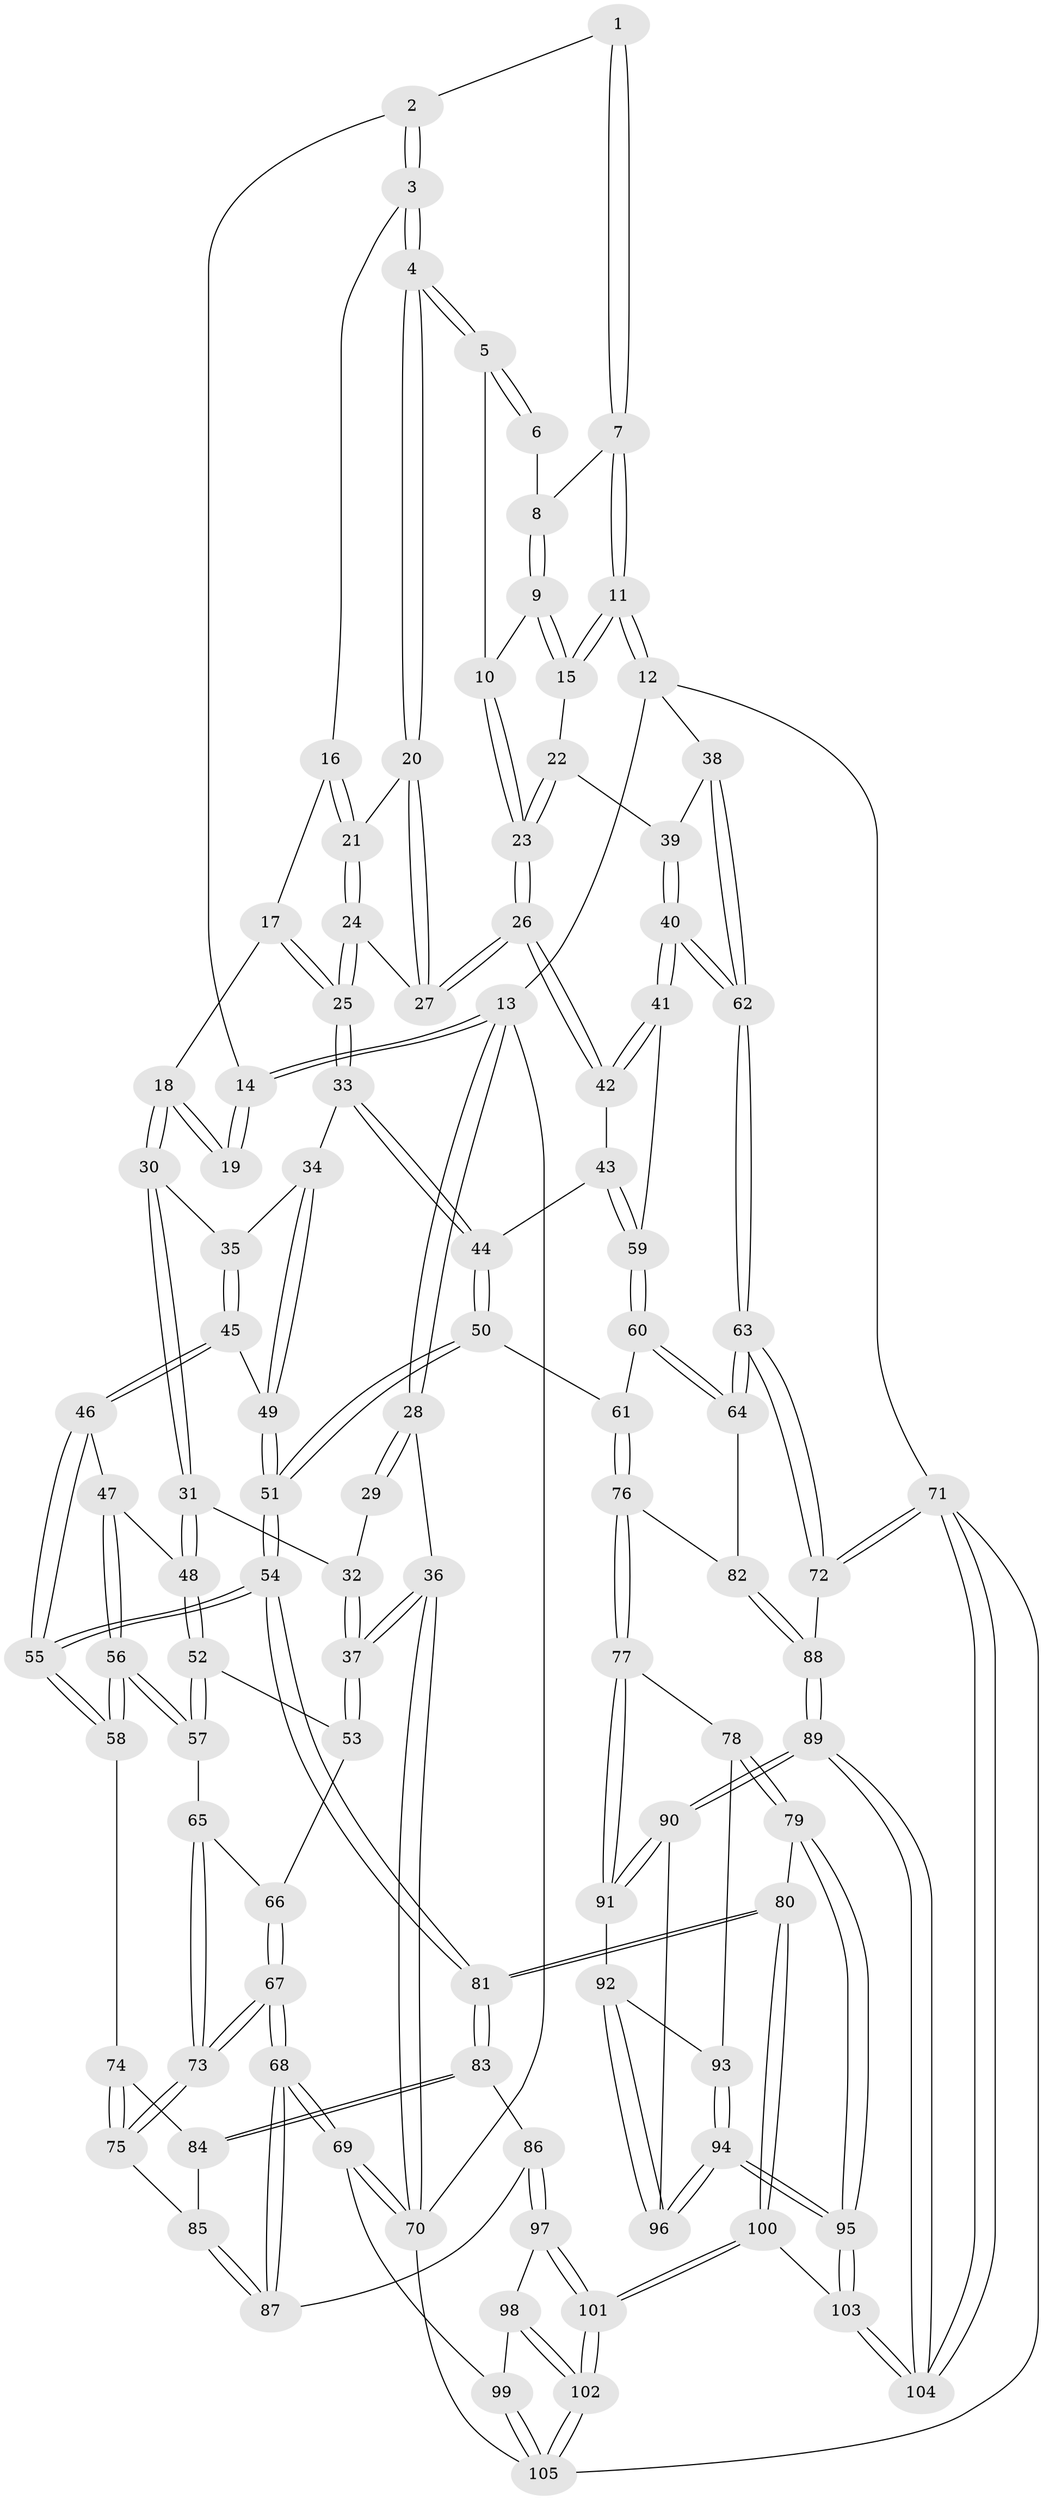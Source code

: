 // Generated by graph-tools (version 1.1) at 2025/38/03/09/25 02:38:33]
// undirected, 105 vertices, 259 edges
graph export_dot {
graph [start="1"]
  node [color=gray90,style=filled];
  1 [pos="+0.7992068479895735+0"];
  2 [pos="+0.5030869828348635+0"];
  3 [pos="+0.6294770618302937+0.03802847448897226"];
  4 [pos="+0.7176847256067426+0.0937431592230408"];
  5 [pos="+0.7380316610195714+0.08447581333086271"];
  6 [pos="+0.7692647556974432+0"];
  7 [pos="+1+0"];
  8 [pos="+0.8330692765655409+0.04152999332515659"];
  9 [pos="+0.8247448288445306+0.07593623159978655"];
  10 [pos="+0.8057144019551108+0.08847361854648074"];
  11 [pos="+1+0"];
  12 [pos="+1+0"];
  13 [pos="+0+0"];
  14 [pos="+0.4300598198710455+0"];
  15 [pos="+0.9324908995092069+0.09492509988335127"];
  16 [pos="+0.6179396112349278+0.06244951864252492"];
  17 [pos="+0.5271528542534475+0.12357217683133506"];
  18 [pos="+0.38507542331441535+0.006485128788233705"];
  19 [pos="+0.38191382444990174+0"];
  20 [pos="+0.7165809285443131+0.11783379014940966"];
  21 [pos="+0.5883714937508274+0.17370802200448432"];
  22 [pos="+0.9043410592171102+0.18680319507377627"];
  23 [pos="+0.8523261482846433+0.2010975455264913"];
  24 [pos="+0.5770061481509375+0.19840986221170628"];
  25 [pos="+0.5672030744918227+0.2095140754159303"];
  26 [pos="+0.7681682386298792+0.2751210686296238"];
  27 [pos="+0.7208937175074667+0.16743703215743022"];
  28 [pos="+0+0"];
  29 [pos="+0.18419652537900671+0.09269552722040092"];
  30 [pos="+0.37746079200020877+0.1874603935222707"];
  31 [pos="+0.30576097983109696+0.24381121144013618"];
  32 [pos="+0.181146651080514+0.17975581060443552"];
  33 [pos="+0.5556427092937838+0.2401309966353689"];
  34 [pos="+0.5380160180156927+0.24929285697632553"];
  35 [pos="+0.3854685323614983+0.19226594659844026"];
  36 [pos="+0+0.3121635931152444"];
  37 [pos="+0+0.31801705887039927"];
  38 [pos="+1+0.16257772546600205"];
  39 [pos="+0.9247939188655384+0.20192922162693192"];
  40 [pos="+0.9919894473324253+0.3798209823197965"];
  41 [pos="+0.9739786455148934+0.37924753214433066"];
  42 [pos="+0.7650916495164672+0.28666383385983635"];
  43 [pos="+0.7371542086955952+0.3132777505855348"];
  44 [pos="+0.7335108408852532+0.3152814556735944"];
  45 [pos="+0.43400651260443235+0.35269920039041175"];
  46 [pos="+0.4260674231814742+0.363533756594891"];
  47 [pos="+0.3387837872032739+0.35566769036627016"];
  48 [pos="+0.3027812633264779+0.25638122778391303"];
  49 [pos="+0.5254776072826037+0.3069400040833824"];
  50 [pos="+0.6382566432300318+0.4914534060778506"];
  51 [pos="+0.5827871961185008+0.4993500332863743"];
  52 [pos="+0.1425389260485824+0.38451521485244444"];
  53 [pos="+0+0.3362629115563381"];
  54 [pos="+0.5131323651454516+0.5419535152363356"];
  55 [pos="+0.483276743965137+0.5311710251504704"];
  56 [pos="+0.29792022645097005+0.482398569450093"];
  57 [pos="+0.2173586473879023+0.4652560522341839"];
  58 [pos="+0.34079136766809665+0.5244068939854079"];
  59 [pos="+0.8416366895420593+0.4552755004535897"];
  60 [pos="+0.8138829220930776+0.518030305869333"];
  61 [pos="+0.6761457638457611+0.5166712567849397"];
  62 [pos="+1+0.4558503302687619"];
  63 [pos="+1+0.591752180264284"];
  64 [pos="+0.8684077497590333+0.5695547818627443"];
  65 [pos="+0.19987246830641525+0.49245922217576443"];
  66 [pos="+0.10197101982571287+0.5277555393310768"];
  67 [pos="+0.06365991454445986+0.7315223436587475"];
  68 [pos="+0.04799720995061279+0.7499894832931342"];
  69 [pos="+0.03633186680775957+0.7577770121905626"];
  70 [pos="+0+0.7445059691301738"];
  71 [pos="+1+1"];
  72 [pos="+1+0.6329752733781003"];
  73 [pos="+0.12297766934888271+0.6756383792603442"];
  74 [pos="+0.332315545923256+0.543263905084395"];
  75 [pos="+0.16840342675495393+0.6584047748747259"];
  76 [pos="+0.7518084416159413+0.721591856388937"];
  77 [pos="+0.7455043109239298+0.7260570637959443"];
  78 [pos="+0.7068811915920434+0.7491179131174561"];
  79 [pos="+0.5450424462449587+0.7801998301185713"];
  80 [pos="+0.5197119437958846+0.7702600116041743"];
  81 [pos="+0.5128298223367797+0.764389200510798"];
  82 [pos="+0.7732798500738165+0.7215364893438467"];
  83 [pos="+0.4532872579276456+0.7732952626949166"];
  84 [pos="+0.32389727391783035+0.6186948441618972"];
  85 [pos="+0.30163196594918984+0.6597013098335853"];
  86 [pos="+0.38833840550121274+0.7943860747950919"];
  87 [pos="+0.3061176449163819+0.7440936727083166"];
  88 [pos="+0.8638713271347108+0.7668675964473055"];
  89 [pos="+0.8741119766610078+0.9573965648664245"];
  90 [pos="+0.8316834801137364+0.9352971782375492"];
  91 [pos="+0.7785731780770669+0.858445785704784"];
  92 [pos="+0.727316067330519+0.8462513378650912"];
  93 [pos="+0.7227460384631572+0.8345894349460784"];
  94 [pos="+0.6343331378147566+0.9462709217205573"];
  95 [pos="+0.6306391798428792+0.948204228255856"];
  96 [pos="+0.741084998506493+0.9021366013691072"];
  97 [pos="+0.3765586401552015+0.8113310116905006"];
  98 [pos="+0.2760912113643107+0.8716995682231989"];
  99 [pos="+0.10037030420812176+0.8319144381685847"];
  100 [pos="+0.39752882000361217+1"];
  101 [pos="+0.3662779940167764+1"];
  102 [pos="+0.3297941969649699+1"];
  103 [pos="+0.6262411767222644+1"];
  104 [pos="+1+1"];
  105 [pos="+0.2544035590850179+1"];
  1 -- 2;
  1 -- 7;
  1 -- 7;
  2 -- 3;
  2 -- 3;
  2 -- 14;
  3 -- 4;
  3 -- 4;
  3 -- 16;
  4 -- 5;
  4 -- 5;
  4 -- 20;
  4 -- 20;
  5 -- 6;
  5 -- 6;
  5 -- 10;
  6 -- 8;
  7 -- 8;
  7 -- 11;
  7 -- 11;
  8 -- 9;
  8 -- 9;
  9 -- 10;
  9 -- 15;
  9 -- 15;
  10 -- 23;
  10 -- 23;
  11 -- 12;
  11 -- 12;
  11 -- 15;
  11 -- 15;
  12 -- 13;
  12 -- 38;
  12 -- 71;
  13 -- 14;
  13 -- 14;
  13 -- 28;
  13 -- 28;
  13 -- 70;
  14 -- 19;
  14 -- 19;
  15 -- 22;
  16 -- 17;
  16 -- 21;
  16 -- 21;
  17 -- 18;
  17 -- 25;
  17 -- 25;
  18 -- 19;
  18 -- 19;
  18 -- 30;
  18 -- 30;
  20 -- 21;
  20 -- 27;
  20 -- 27;
  21 -- 24;
  21 -- 24;
  22 -- 23;
  22 -- 23;
  22 -- 39;
  23 -- 26;
  23 -- 26;
  24 -- 25;
  24 -- 25;
  24 -- 27;
  25 -- 33;
  25 -- 33;
  26 -- 27;
  26 -- 27;
  26 -- 42;
  26 -- 42;
  28 -- 29;
  28 -- 29;
  28 -- 36;
  29 -- 32;
  30 -- 31;
  30 -- 31;
  30 -- 35;
  31 -- 32;
  31 -- 48;
  31 -- 48;
  32 -- 37;
  32 -- 37;
  33 -- 34;
  33 -- 44;
  33 -- 44;
  34 -- 35;
  34 -- 49;
  34 -- 49;
  35 -- 45;
  35 -- 45;
  36 -- 37;
  36 -- 37;
  36 -- 70;
  36 -- 70;
  37 -- 53;
  37 -- 53;
  38 -- 39;
  38 -- 62;
  38 -- 62;
  39 -- 40;
  39 -- 40;
  40 -- 41;
  40 -- 41;
  40 -- 62;
  40 -- 62;
  41 -- 42;
  41 -- 42;
  41 -- 59;
  42 -- 43;
  43 -- 44;
  43 -- 59;
  43 -- 59;
  44 -- 50;
  44 -- 50;
  45 -- 46;
  45 -- 46;
  45 -- 49;
  46 -- 47;
  46 -- 55;
  46 -- 55;
  47 -- 48;
  47 -- 56;
  47 -- 56;
  48 -- 52;
  48 -- 52;
  49 -- 51;
  49 -- 51;
  50 -- 51;
  50 -- 51;
  50 -- 61;
  51 -- 54;
  51 -- 54;
  52 -- 53;
  52 -- 57;
  52 -- 57;
  53 -- 66;
  54 -- 55;
  54 -- 55;
  54 -- 81;
  54 -- 81;
  55 -- 58;
  55 -- 58;
  56 -- 57;
  56 -- 57;
  56 -- 58;
  56 -- 58;
  57 -- 65;
  58 -- 74;
  59 -- 60;
  59 -- 60;
  60 -- 61;
  60 -- 64;
  60 -- 64;
  61 -- 76;
  61 -- 76;
  62 -- 63;
  62 -- 63;
  63 -- 64;
  63 -- 64;
  63 -- 72;
  63 -- 72;
  64 -- 82;
  65 -- 66;
  65 -- 73;
  65 -- 73;
  66 -- 67;
  66 -- 67;
  67 -- 68;
  67 -- 68;
  67 -- 73;
  67 -- 73;
  68 -- 69;
  68 -- 69;
  68 -- 87;
  68 -- 87;
  69 -- 70;
  69 -- 70;
  69 -- 99;
  70 -- 105;
  71 -- 72;
  71 -- 72;
  71 -- 104;
  71 -- 104;
  71 -- 105;
  72 -- 88;
  73 -- 75;
  73 -- 75;
  74 -- 75;
  74 -- 75;
  74 -- 84;
  75 -- 85;
  76 -- 77;
  76 -- 77;
  76 -- 82;
  77 -- 78;
  77 -- 91;
  77 -- 91;
  78 -- 79;
  78 -- 79;
  78 -- 93;
  79 -- 80;
  79 -- 95;
  79 -- 95;
  80 -- 81;
  80 -- 81;
  80 -- 100;
  80 -- 100;
  81 -- 83;
  81 -- 83;
  82 -- 88;
  82 -- 88;
  83 -- 84;
  83 -- 84;
  83 -- 86;
  84 -- 85;
  85 -- 87;
  85 -- 87;
  86 -- 87;
  86 -- 97;
  86 -- 97;
  88 -- 89;
  88 -- 89;
  89 -- 90;
  89 -- 90;
  89 -- 104;
  89 -- 104;
  90 -- 91;
  90 -- 91;
  90 -- 96;
  91 -- 92;
  92 -- 93;
  92 -- 96;
  92 -- 96;
  93 -- 94;
  93 -- 94;
  94 -- 95;
  94 -- 95;
  94 -- 96;
  94 -- 96;
  95 -- 103;
  95 -- 103;
  97 -- 98;
  97 -- 101;
  97 -- 101;
  98 -- 99;
  98 -- 102;
  98 -- 102;
  99 -- 105;
  99 -- 105;
  100 -- 101;
  100 -- 101;
  100 -- 103;
  101 -- 102;
  101 -- 102;
  102 -- 105;
  102 -- 105;
  103 -- 104;
  103 -- 104;
}
